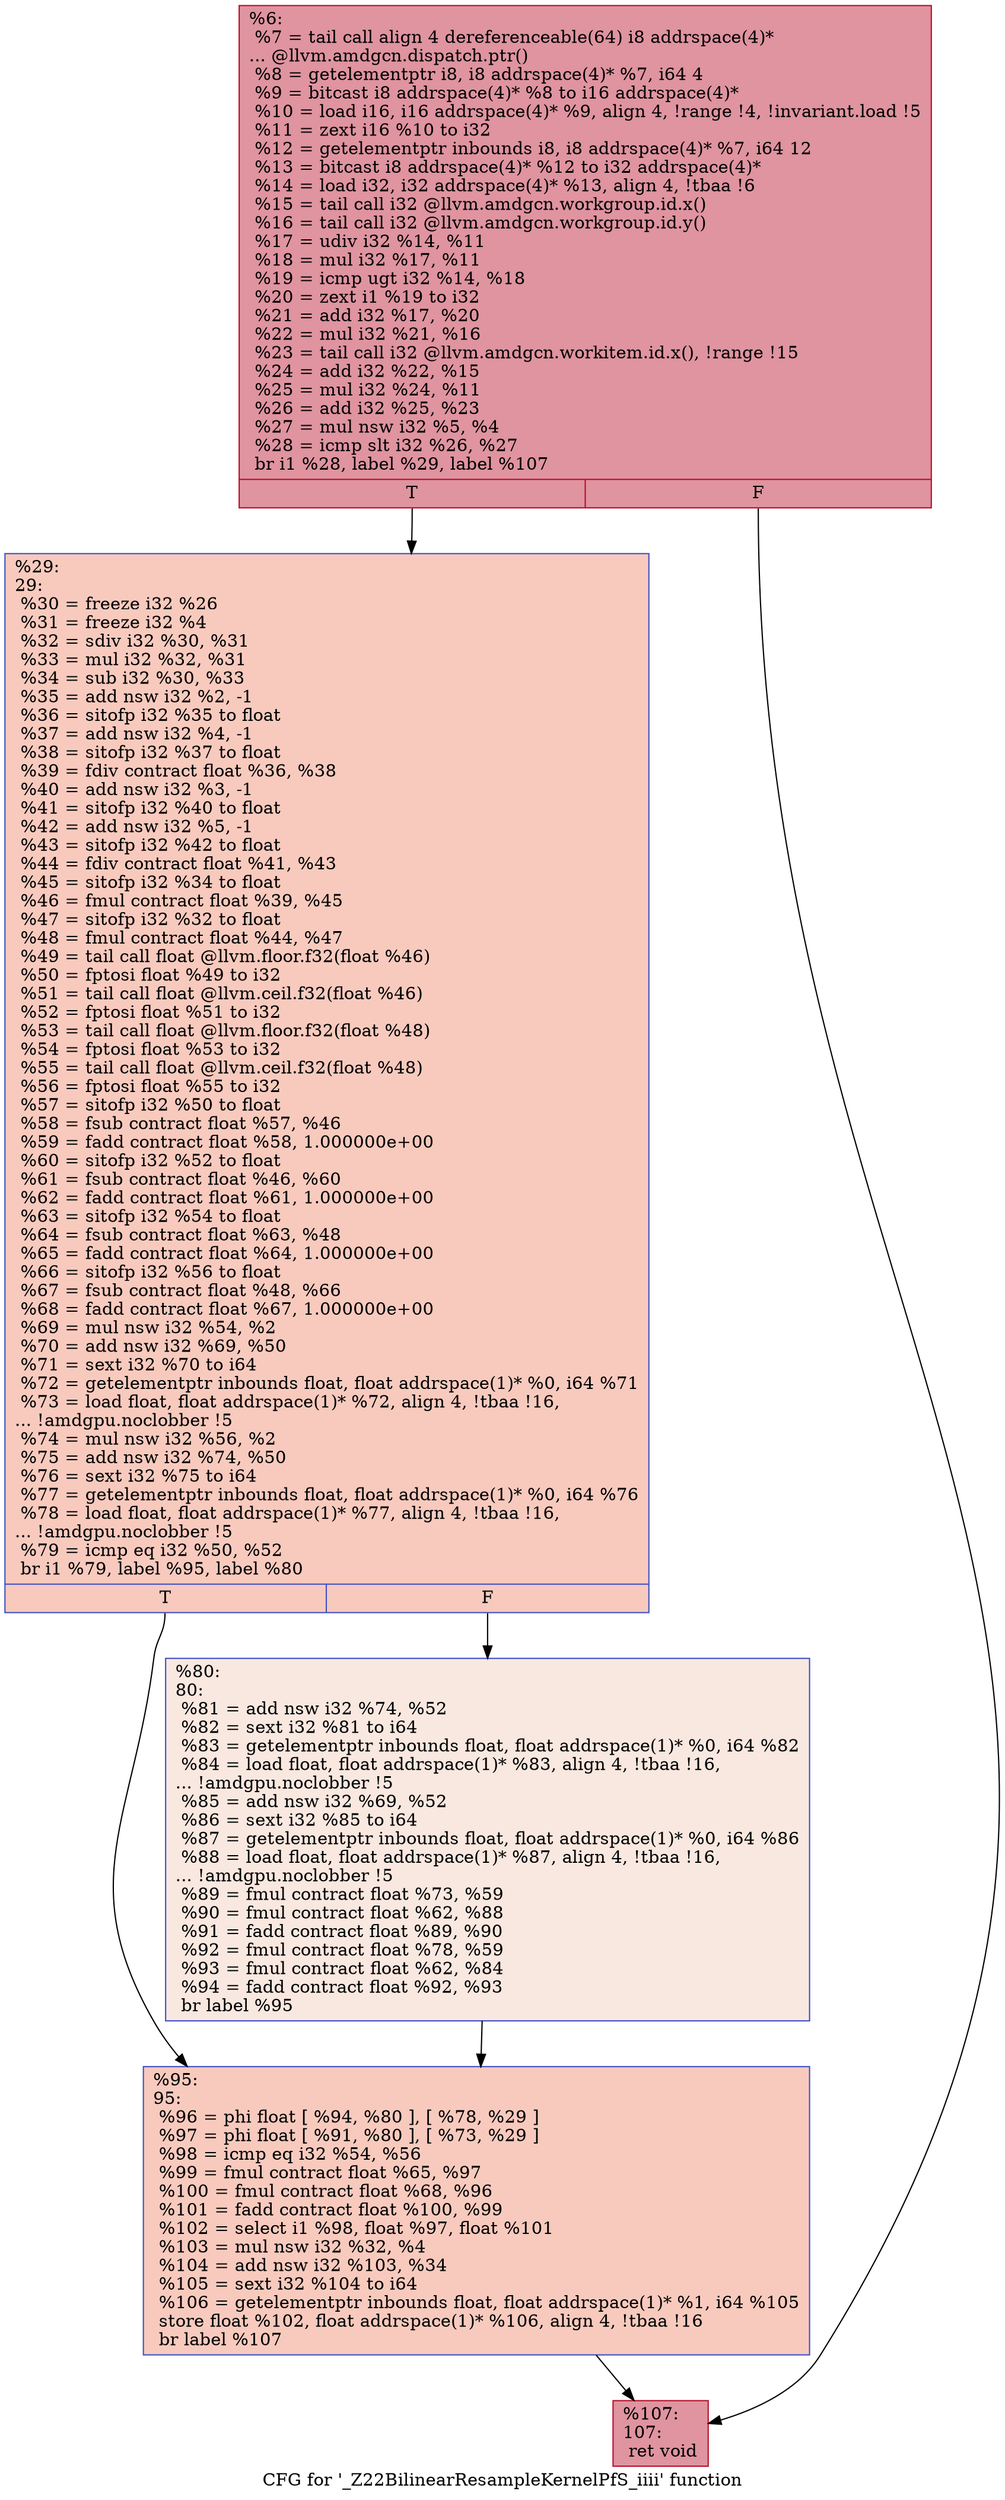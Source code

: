 digraph "CFG for '_Z22BilinearResampleKernelPfS_iiii' function" {
	label="CFG for '_Z22BilinearResampleKernelPfS_iiii' function";

	Node0x598a1c0 [shape=record,color="#b70d28ff", style=filled, fillcolor="#b70d2870",label="{%6:\l  %7 = tail call align 4 dereferenceable(64) i8 addrspace(4)*\l... @llvm.amdgcn.dispatch.ptr()\l  %8 = getelementptr i8, i8 addrspace(4)* %7, i64 4\l  %9 = bitcast i8 addrspace(4)* %8 to i16 addrspace(4)*\l  %10 = load i16, i16 addrspace(4)* %9, align 4, !range !4, !invariant.load !5\l  %11 = zext i16 %10 to i32\l  %12 = getelementptr inbounds i8, i8 addrspace(4)* %7, i64 12\l  %13 = bitcast i8 addrspace(4)* %12 to i32 addrspace(4)*\l  %14 = load i32, i32 addrspace(4)* %13, align 4, !tbaa !6\l  %15 = tail call i32 @llvm.amdgcn.workgroup.id.x()\l  %16 = tail call i32 @llvm.amdgcn.workgroup.id.y()\l  %17 = udiv i32 %14, %11\l  %18 = mul i32 %17, %11\l  %19 = icmp ugt i32 %14, %18\l  %20 = zext i1 %19 to i32\l  %21 = add i32 %17, %20\l  %22 = mul i32 %21, %16\l  %23 = tail call i32 @llvm.amdgcn.workitem.id.x(), !range !15\l  %24 = add i32 %22, %15\l  %25 = mul i32 %24, %11\l  %26 = add i32 %25, %23\l  %27 = mul nsw i32 %5, %4\l  %28 = icmp slt i32 %26, %27\l  br i1 %28, label %29, label %107\l|{<s0>T|<s1>F}}"];
	Node0x598a1c0:s0 -> Node0x598caa0;
	Node0x598a1c0:s1 -> Node0x598cb30;
	Node0x598caa0 [shape=record,color="#3d50c3ff", style=filled, fillcolor="#ef886b70",label="{%29:\l29:                                               \l  %30 = freeze i32 %26\l  %31 = freeze i32 %4\l  %32 = sdiv i32 %30, %31\l  %33 = mul i32 %32, %31\l  %34 = sub i32 %30, %33\l  %35 = add nsw i32 %2, -1\l  %36 = sitofp i32 %35 to float\l  %37 = add nsw i32 %4, -1\l  %38 = sitofp i32 %37 to float\l  %39 = fdiv contract float %36, %38\l  %40 = add nsw i32 %3, -1\l  %41 = sitofp i32 %40 to float\l  %42 = add nsw i32 %5, -1\l  %43 = sitofp i32 %42 to float\l  %44 = fdiv contract float %41, %43\l  %45 = sitofp i32 %34 to float\l  %46 = fmul contract float %39, %45\l  %47 = sitofp i32 %32 to float\l  %48 = fmul contract float %44, %47\l  %49 = tail call float @llvm.floor.f32(float %46)\l  %50 = fptosi float %49 to i32\l  %51 = tail call float @llvm.ceil.f32(float %46)\l  %52 = fptosi float %51 to i32\l  %53 = tail call float @llvm.floor.f32(float %48)\l  %54 = fptosi float %53 to i32\l  %55 = tail call float @llvm.ceil.f32(float %48)\l  %56 = fptosi float %55 to i32\l  %57 = sitofp i32 %50 to float\l  %58 = fsub contract float %57, %46\l  %59 = fadd contract float %58, 1.000000e+00\l  %60 = sitofp i32 %52 to float\l  %61 = fsub contract float %46, %60\l  %62 = fadd contract float %61, 1.000000e+00\l  %63 = sitofp i32 %54 to float\l  %64 = fsub contract float %63, %48\l  %65 = fadd contract float %64, 1.000000e+00\l  %66 = sitofp i32 %56 to float\l  %67 = fsub contract float %48, %66\l  %68 = fadd contract float %67, 1.000000e+00\l  %69 = mul nsw i32 %54, %2\l  %70 = add nsw i32 %69, %50\l  %71 = sext i32 %70 to i64\l  %72 = getelementptr inbounds float, float addrspace(1)* %0, i64 %71\l  %73 = load float, float addrspace(1)* %72, align 4, !tbaa !16,\l... !amdgpu.noclobber !5\l  %74 = mul nsw i32 %56, %2\l  %75 = add nsw i32 %74, %50\l  %76 = sext i32 %75 to i64\l  %77 = getelementptr inbounds float, float addrspace(1)* %0, i64 %76\l  %78 = load float, float addrspace(1)* %77, align 4, !tbaa !16,\l... !amdgpu.noclobber !5\l  %79 = icmp eq i32 %50, %52\l  br i1 %79, label %95, label %80\l|{<s0>T|<s1>F}}"];
	Node0x598caa0:s0 -> Node0x5990560;
	Node0x598caa0:s1 -> Node0x59905f0;
	Node0x59905f0 [shape=record,color="#3d50c3ff", style=filled, fillcolor="#f1ccb870",label="{%80:\l80:                                               \l  %81 = add nsw i32 %74, %52\l  %82 = sext i32 %81 to i64\l  %83 = getelementptr inbounds float, float addrspace(1)* %0, i64 %82\l  %84 = load float, float addrspace(1)* %83, align 4, !tbaa !16,\l... !amdgpu.noclobber !5\l  %85 = add nsw i32 %69, %52\l  %86 = sext i32 %85 to i64\l  %87 = getelementptr inbounds float, float addrspace(1)* %0, i64 %86\l  %88 = load float, float addrspace(1)* %87, align 4, !tbaa !16,\l... !amdgpu.noclobber !5\l  %89 = fmul contract float %73, %59\l  %90 = fmul contract float %62, %88\l  %91 = fadd contract float %89, %90\l  %92 = fmul contract float %78, %59\l  %93 = fmul contract float %62, %84\l  %94 = fadd contract float %92, %93\l  br label %95\l}"];
	Node0x59905f0 -> Node0x5990560;
	Node0x5990560 [shape=record,color="#3d50c3ff", style=filled, fillcolor="#ef886b70",label="{%95:\l95:                                               \l  %96 = phi float [ %94, %80 ], [ %78, %29 ]\l  %97 = phi float [ %91, %80 ], [ %73, %29 ]\l  %98 = icmp eq i32 %54, %56\l  %99 = fmul contract float %65, %97\l  %100 = fmul contract float %68, %96\l  %101 = fadd contract float %100, %99\l  %102 = select i1 %98, float %97, float %101\l  %103 = mul nsw i32 %32, %4\l  %104 = add nsw i32 %103, %34\l  %105 = sext i32 %104 to i64\l  %106 = getelementptr inbounds float, float addrspace(1)* %1, i64 %105\l  store float %102, float addrspace(1)* %106, align 4, !tbaa !16\l  br label %107\l}"];
	Node0x5990560 -> Node0x598cb30;
	Node0x598cb30 [shape=record,color="#b70d28ff", style=filled, fillcolor="#b70d2870",label="{%107:\l107:                                              \l  ret void\l}"];
}

